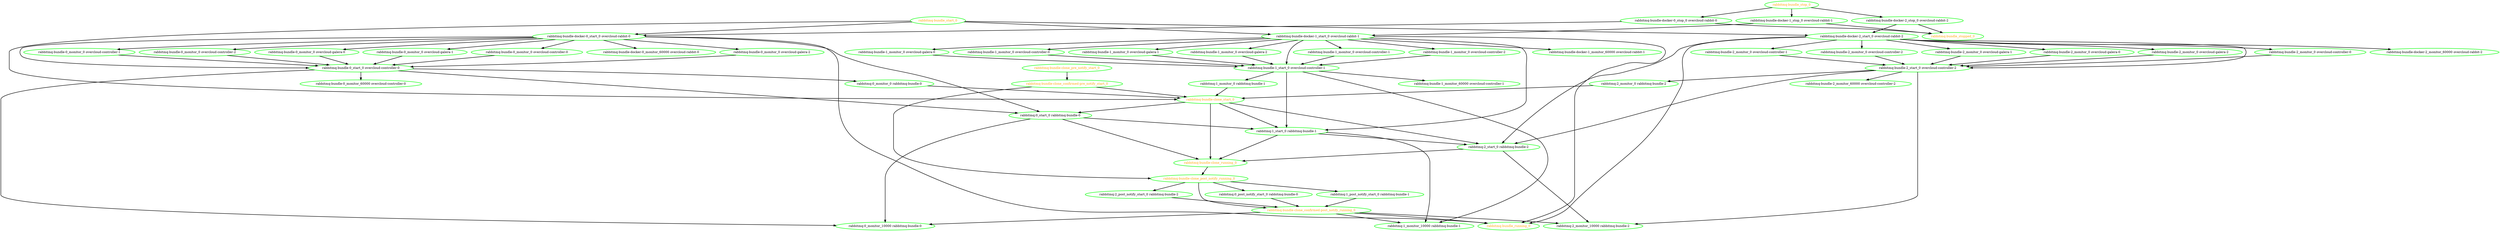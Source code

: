 digraph "g" {
"rabbitmq-bundle-0_monitor_0 overcloud-controller-0" -> "rabbitmq-bundle-0_start_0 overcloud-controller-0" [ style = bold]
"rabbitmq-bundle-0_monitor_0 overcloud-controller-0" [ style=bold color="green" fontcolor="black"]
"rabbitmq-bundle-0_monitor_0 overcloud-controller-1" -> "rabbitmq-bundle-0_start_0 overcloud-controller-0" [ style = bold]
"rabbitmq-bundle-0_monitor_0 overcloud-controller-1" [ style=bold color="green" fontcolor="black"]
"rabbitmq-bundle-0_monitor_0 overcloud-controller-2" -> "rabbitmq-bundle-0_start_0 overcloud-controller-0" [ style = bold]
"rabbitmq-bundle-0_monitor_0 overcloud-controller-2" [ style=bold color="green" fontcolor="black"]
"rabbitmq-bundle-0_monitor_0 overcloud-galera-0" -> "rabbitmq-bundle-0_start_0 overcloud-controller-0" [ style = bold]
"rabbitmq-bundle-0_monitor_0 overcloud-galera-0" [ style=bold color="green" fontcolor="black"]
"rabbitmq-bundle-0_monitor_0 overcloud-galera-1" -> "rabbitmq-bundle-0_start_0 overcloud-controller-0" [ style = bold]
"rabbitmq-bundle-0_monitor_0 overcloud-galera-1" [ style=bold color="green" fontcolor="black"]
"rabbitmq-bundle-0_monitor_0 overcloud-galera-2" -> "rabbitmq-bundle-0_start_0 overcloud-controller-0" [ style = bold]
"rabbitmq-bundle-0_monitor_0 overcloud-galera-2" [ style=bold color="green" fontcolor="black"]
"rabbitmq-bundle-0_monitor_60000 overcloud-controller-0" [ style=bold color="green" fontcolor="black"]
"rabbitmq-bundle-0_start_0 overcloud-controller-0" -> "rabbitmq-bundle-0_monitor_60000 overcloud-controller-0" [ style = bold]
"rabbitmq-bundle-0_start_0 overcloud-controller-0" -> "rabbitmq:0_monitor_0 rabbitmq-bundle-0" [ style = bold]
"rabbitmq-bundle-0_start_0 overcloud-controller-0" -> "rabbitmq:0_monitor_10000 rabbitmq-bundle-0" [ style = bold]
"rabbitmq-bundle-0_start_0 overcloud-controller-0" -> "rabbitmq:0_start_0 rabbitmq-bundle-0" [ style = bold]
"rabbitmq-bundle-0_start_0 overcloud-controller-0" [ style=bold color="green" fontcolor="black"]
"rabbitmq-bundle-1_monitor_0 overcloud-controller-0" -> "rabbitmq-bundle-1_start_0 overcloud-controller-1" [ style = bold]
"rabbitmq-bundle-1_monitor_0 overcloud-controller-0" [ style=bold color="green" fontcolor="black"]
"rabbitmq-bundle-1_monitor_0 overcloud-controller-1" -> "rabbitmq-bundle-1_start_0 overcloud-controller-1" [ style = bold]
"rabbitmq-bundle-1_monitor_0 overcloud-controller-1" [ style=bold color="green" fontcolor="black"]
"rabbitmq-bundle-1_monitor_0 overcloud-controller-2" -> "rabbitmq-bundle-1_start_0 overcloud-controller-1" [ style = bold]
"rabbitmq-bundle-1_monitor_0 overcloud-controller-2" [ style=bold color="green" fontcolor="black"]
"rabbitmq-bundle-1_monitor_0 overcloud-galera-0" -> "rabbitmq-bundle-1_start_0 overcloud-controller-1" [ style = bold]
"rabbitmq-bundle-1_monitor_0 overcloud-galera-0" [ style=bold color="green" fontcolor="black"]
"rabbitmq-bundle-1_monitor_0 overcloud-galera-1" -> "rabbitmq-bundle-1_start_0 overcloud-controller-1" [ style = bold]
"rabbitmq-bundle-1_monitor_0 overcloud-galera-1" [ style=bold color="green" fontcolor="black"]
"rabbitmq-bundle-1_monitor_0 overcloud-galera-2" -> "rabbitmq-bundle-1_start_0 overcloud-controller-1" [ style = bold]
"rabbitmq-bundle-1_monitor_0 overcloud-galera-2" [ style=bold color="green" fontcolor="black"]
"rabbitmq-bundle-1_monitor_60000 overcloud-controller-1" [ style=bold color="green" fontcolor="black"]
"rabbitmq-bundle-1_start_0 overcloud-controller-1" -> "rabbitmq-bundle-1_monitor_60000 overcloud-controller-1" [ style = bold]
"rabbitmq-bundle-1_start_0 overcloud-controller-1" -> "rabbitmq:1_monitor_0 rabbitmq-bundle-1" [ style = bold]
"rabbitmq-bundle-1_start_0 overcloud-controller-1" -> "rabbitmq:1_monitor_10000 rabbitmq-bundle-1" [ style = bold]
"rabbitmq-bundle-1_start_0 overcloud-controller-1" -> "rabbitmq:1_start_0 rabbitmq-bundle-1" [ style = bold]
"rabbitmq-bundle-1_start_0 overcloud-controller-1" [ style=bold color="green" fontcolor="black"]
"rabbitmq-bundle-2_monitor_0 overcloud-controller-0" -> "rabbitmq-bundle-2_start_0 overcloud-controller-2" [ style = bold]
"rabbitmq-bundle-2_monitor_0 overcloud-controller-0" [ style=bold color="green" fontcolor="black"]
"rabbitmq-bundle-2_monitor_0 overcloud-controller-1" -> "rabbitmq-bundle-2_start_0 overcloud-controller-2" [ style = bold]
"rabbitmq-bundle-2_monitor_0 overcloud-controller-1" [ style=bold color="green" fontcolor="black"]
"rabbitmq-bundle-2_monitor_0 overcloud-controller-2" -> "rabbitmq-bundle-2_start_0 overcloud-controller-2" [ style = bold]
"rabbitmq-bundle-2_monitor_0 overcloud-controller-2" [ style=bold color="green" fontcolor="black"]
"rabbitmq-bundle-2_monitor_0 overcloud-galera-0" -> "rabbitmq-bundle-2_start_0 overcloud-controller-2" [ style = bold]
"rabbitmq-bundle-2_monitor_0 overcloud-galera-0" [ style=bold color="green" fontcolor="black"]
"rabbitmq-bundle-2_monitor_0 overcloud-galera-1" -> "rabbitmq-bundle-2_start_0 overcloud-controller-2" [ style = bold]
"rabbitmq-bundle-2_monitor_0 overcloud-galera-1" [ style=bold color="green" fontcolor="black"]
"rabbitmq-bundle-2_monitor_0 overcloud-galera-2" -> "rabbitmq-bundle-2_start_0 overcloud-controller-2" [ style = bold]
"rabbitmq-bundle-2_monitor_0 overcloud-galera-2" [ style=bold color="green" fontcolor="black"]
"rabbitmq-bundle-2_monitor_60000 overcloud-controller-2" [ style=bold color="green" fontcolor="black"]
"rabbitmq-bundle-2_start_0 overcloud-controller-2" -> "rabbitmq-bundle-2_monitor_60000 overcloud-controller-2" [ style = bold]
"rabbitmq-bundle-2_start_0 overcloud-controller-2" -> "rabbitmq:2_monitor_0 rabbitmq-bundle-2" [ style = bold]
"rabbitmq-bundle-2_start_0 overcloud-controller-2" -> "rabbitmq:2_monitor_10000 rabbitmq-bundle-2" [ style = bold]
"rabbitmq-bundle-2_start_0 overcloud-controller-2" -> "rabbitmq:2_start_0 rabbitmq-bundle-2" [ style = bold]
"rabbitmq-bundle-2_start_0 overcloud-controller-2" [ style=bold color="green" fontcolor="black"]
"rabbitmq-bundle-clone_confirmed-post_notify_running_0" -> "rabbitmq-bundle_running_0" [ style = bold]
"rabbitmq-bundle-clone_confirmed-post_notify_running_0" -> "rabbitmq:0_monitor_10000 rabbitmq-bundle-0" [ style = bold]
"rabbitmq-bundle-clone_confirmed-post_notify_running_0" -> "rabbitmq:1_monitor_10000 rabbitmq-bundle-1" [ style = bold]
"rabbitmq-bundle-clone_confirmed-post_notify_running_0" -> "rabbitmq:2_monitor_10000 rabbitmq-bundle-2" [ style = bold]
"rabbitmq-bundle-clone_confirmed-post_notify_running_0" [ style=bold color="green" fontcolor="orange"]
"rabbitmq-bundle-clone_confirmed-pre_notify_start_0" -> "rabbitmq-bundle-clone_post_notify_running_0" [ style = bold]
"rabbitmq-bundle-clone_confirmed-pre_notify_start_0" -> "rabbitmq-bundle-clone_start_0" [ style = bold]
"rabbitmq-bundle-clone_confirmed-pre_notify_start_0" [ style=bold color="green" fontcolor="orange"]
"rabbitmq-bundle-clone_post_notify_running_0" -> "rabbitmq-bundle-clone_confirmed-post_notify_running_0" [ style = bold]
"rabbitmq-bundle-clone_post_notify_running_0" -> "rabbitmq:0_post_notify_start_0 rabbitmq-bundle-0" [ style = bold]
"rabbitmq-bundle-clone_post_notify_running_0" -> "rabbitmq:1_post_notify_start_0 rabbitmq-bundle-1" [ style = bold]
"rabbitmq-bundle-clone_post_notify_running_0" -> "rabbitmq:2_post_notify_start_0 rabbitmq-bundle-2" [ style = bold]
"rabbitmq-bundle-clone_post_notify_running_0" [ style=bold color="green" fontcolor="orange"]
"rabbitmq-bundle-clone_pre_notify_start_0" -> "rabbitmq-bundle-clone_confirmed-pre_notify_start_0" [ style = bold]
"rabbitmq-bundle-clone_pre_notify_start_0" [ style=bold color="green" fontcolor="orange"]
"rabbitmq-bundle-clone_running_0" -> "rabbitmq-bundle-clone_post_notify_running_0" [ style = bold]
"rabbitmq-bundle-clone_running_0" [ style=bold color="green" fontcolor="orange"]
"rabbitmq-bundle-clone_start_0" -> "rabbitmq-bundle-clone_running_0" [ style = bold]
"rabbitmq-bundle-clone_start_0" -> "rabbitmq:0_start_0 rabbitmq-bundle-0" [ style = bold]
"rabbitmq-bundle-clone_start_0" -> "rabbitmq:1_start_0 rabbitmq-bundle-1" [ style = bold]
"rabbitmq-bundle-clone_start_0" -> "rabbitmq:2_start_0 rabbitmq-bundle-2" [ style = bold]
"rabbitmq-bundle-clone_start_0" [ style=bold color="green" fontcolor="orange"]
"rabbitmq-bundle-docker-0_monitor_60000 overcloud-rabbit-0" [ style=bold color="green" fontcolor="black"]
"rabbitmq-bundle-docker-0_start_0 overcloud-rabbit-0" -> "rabbitmq-bundle-0_monitor_0 overcloud-controller-0" [ style = bold]
"rabbitmq-bundle-docker-0_start_0 overcloud-rabbit-0" -> "rabbitmq-bundle-0_monitor_0 overcloud-controller-1" [ style = bold]
"rabbitmq-bundle-docker-0_start_0 overcloud-rabbit-0" -> "rabbitmq-bundle-0_monitor_0 overcloud-controller-2" [ style = bold]
"rabbitmq-bundle-docker-0_start_0 overcloud-rabbit-0" -> "rabbitmq-bundle-0_monitor_0 overcloud-galera-0" [ style = bold]
"rabbitmq-bundle-docker-0_start_0 overcloud-rabbit-0" -> "rabbitmq-bundle-0_monitor_0 overcloud-galera-1" [ style = bold]
"rabbitmq-bundle-docker-0_start_0 overcloud-rabbit-0" -> "rabbitmq-bundle-0_monitor_0 overcloud-galera-2" [ style = bold]
"rabbitmq-bundle-docker-0_start_0 overcloud-rabbit-0" -> "rabbitmq-bundle-0_start_0 overcloud-controller-0" [ style = bold]
"rabbitmq-bundle-docker-0_start_0 overcloud-rabbit-0" -> "rabbitmq-bundle-docker-0_monitor_60000 overcloud-rabbit-0" [ style = bold]
"rabbitmq-bundle-docker-0_start_0 overcloud-rabbit-0" -> "rabbitmq-bundle_running_0" [ style = bold]
"rabbitmq-bundle-docker-0_start_0 overcloud-rabbit-0" -> "rabbitmq:0_start_0 rabbitmq-bundle-0" [ style = bold]
"rabbitmq-bundle-docker-0_start_0 overcloud-rabbit-0" [ style=bold color="green" fontcolor="black"]
"rabbitmq-bundle-docker-0_stop_0 overcloud-rabbit-0" -> "rabbitmq-bundle-docker-0_start_0 overcloud-rabbit-0" [ style = bold]
"rabbitmq-bundle-docker-0_stop_0 overcloud-rabbit-0" -> "rabbitmq-bundle_stopped_0" [ style = bold]
"rabbitmq-bundle-docker-0_stop_0 overcloud-rabbit-0" [ style=bold color="green" fontcolor="black"]
"rabbitmq-bundle-docker-1_monitor_60000 overcloud-rabbit-1" [ style=bold color="green" fontcolor="black"]
"rabbitmq-bundle-docker-1_start_0 overcloud-rabbit-1" -> "rabbitmq-bundle-1_monitor_0 overcloud-controller-0" [ style = bold]
"rabbitmq-bundle-docker-1_start_0 overcloud-rabbit-1" -> "rabbitmq-bundle-1_monitor_0 overcloud-controller-1" [ style = bold]
"rabbitmq-bundle-docker-1_start_0 overcloud-rabbit-1" -> "rabbitmq-bundle-1_monitor_0 overcloud-controller-2" [ style = bold]
"rabbitmq-bundle-docker-1_start_0 overcloud-rabbit-1" -> "rabbitmq-bundle-1_monitor_0 overcloud-galera-0" [ style = bold]
"rabbitmq-bundle-docker-1_start_0 overcloud-rabbit-1" -> "rabbitmq-bundle-1_monitor_0 overcloud-galera-1" [ style = bold]
"rabbitmq-bundle-docker-1_start_0 overcloud-rabbit-1" -> "rabbitmq-bundle-1_monitor_0 overcloud-galera-2" [ style = bold]
"rabbitmq-bundle-docker-1_start_0 overcloud-rabbit-1" -> "rabbitmq-bundle-1_start_0 overcloud-controller-1" [ style = bold]
"rabbitmq-bundle-docker-1_start_0 overcloud-rabbit-1" -> "rabbitmq-bundle-docker-1_monitor_60000 overcloud-rabbit-1" [ style = bold]
"rabbitmq-bundle-docker-1_start_0 overcloud-rabbit-1" -> "rabbitmq-bundle_running_0" [ style = bold]
"rabbitmq-bundle-docker-1_start_0 overcloud-rabbit-1" -> "rabbitmq:1_start_0 rabbitmq-bundle-1" [ style = bold]
"rabbitmq-bundle-docker-1_start_0 overcloud-rabbit-1" [ style=bold color="green" fontcolor="black"]
"rabbitmq-bundle-docker-1_stop_0 overcloud-rabbit-1" -> "rabbitmq-bundle-docker-1_start_0 overcloud-rabbit-1" [ style = bold]
"rabbitmq-bundle-docker-1_stop_0 overcloud-rabbit-1" -> "rabbitmq-bundle_stopped_0" [ style = bold]
"rabbitmq-bundle-docker-1_stop_0 overcloud-rabbit-1" [ style=bold color="green" fontcolor="black"]
"rabbitmq-bundle-docker-2_monitor_60000 overcloud-rabbit-2" [ style=bold color="green" fontcolor="black"]
"rabbitmq-bundle-docker-2_start_0 overcloud-rabbit-2" -> "rabbitmq-bundle-2_monitor_0 overcloud-controller-0" [ style = bold]
"rabbitmq-bundle-docker-2_start_0 overcloud-rabbit-2" -> "rabbitmq-bundle-2_monitor_0 overcloud-controller-1" [ style = bold]
"rabbitmq-bundle-docker-2_start_0 overcloud-rabbit-2" -> "rabbitmq-bundle-2_monitor_0 overcloud-controller-2" [ style = bold]
"rabbitmq-bundle-docker-2_start_0 overcloud-rabbit-2" -> "rabbitmq-bundle-2_monitor_0 overcloud-galera-0" [ style = bold]
"rabbitmq-bundle-docker-2_start_0 overcloud-rabbit-2" -> "rabbitmq-bundle-2_monitor_0 overcloud-galera-1" [ style = bold]
"rabbitmq-bundle-docker-2_start_0 overcloud-rabbit-2" -> "rabbitmq-bundle-2_monitor_0 overcloud-galera-2" [ style = bold]
"rabbitmq-bundle-docker-2_start_0 overcloud-rabbit-2" -> "rabbitmq-bundle-2_start_0 overcloud-controller-2" [ style = bold]
"rabbitmq-bundle-docker-2_start_0 overcloud-rabbit-2" -> "rabbitmq-bundle-docker-2_monitor_60000 overcloud-rabbit-2" [ style = bold]
"rabbitmq-bundle-docker-2_start_0 overcloud-rabbit-2" -> "rabbitmq-bundle_running_0" [ style = bold]
"rabbitmq-bundle-docker-2_start_0 overcloud-rabbit-2" -> "rabbitmq:2_start_0 rabbitmq-bundle-2" [ style = bold]
"rabbitmq-bundle-docker-2_start_0 overcloud-rabbit-2" [ style=bold color="green" fontcolor="black"]
"rabbitmq-bundle-docker-2_stop_0 overcloud-rabbit-2" -> "rabbitmq-bundle-docker-2_start_0 overcloud-rabbit-2" [ style = bold]
"rabbitmq-bundle-docker-2_stop_0 overcloud-rabbit-2" -> "rabbitmq-bundle_stopped_0" [ style = bold]
"rabbitmq-bundle-docker-2_stop_0 overcloud-rabbit-2" [ style=bold color="green" fontcolor="black"]
"rabbitmq-bundle_running_0" [ style=bold color="green" fontcolor="orange"]
"rabbitmq-bundle_start_0" -> "rabbitmq-bundle-clone_start_0" [ style = bold]
"rabbitmq-bundle_start_0" -> "rabbitmq-bundle-docker-0_start_0 overcloud-rabbit-0" [ style = bold]
"rabbitmq-bundle_start_0" -> "rabbitmq-bundle-docker-1_start_0 overcloud-rabbit-1" [ style = bold]
"rabbitmq-bundle_start_0" -> "rabbitmq-bundle-docker-2_start_0 overcloud-rabbit-2" [ style = bold]
"rabbitmq-bundle_start_0" [ style=bold color="green" fontcolor="orange"]
"rabbitmq-bundle_stop_0" -> "rabbitmq-bundle-docker-0_stop_0 overcloud-rabbit-0" [ style = bold]
"rabbitmq-bundle_stop_0" -> "rabbitmq-bundle-docker-1_stop_0 overcloud-rabbit-1" [ style = bold]
"rabbitmq-bundle_stop_0" -> "rabbitmq-bundle-docker-2_stop_0 overcloud-rabbit-2" [ style = bold]
"rabbitmq-bundle_stop_0" [ style=bold color="green" fontcolor="orange"]
"rabbitmq-bundle_stopped_0" [ style=bold color="green" fontcolor="orange"]
"rabbitmq:0_monitor_0 rabbitmq-bundle-0" -> "rabbitmq-bundle-clone_start_0" [ style = bold]
"rabbitmq:0_monitor_0 rabbitmq-bundle-0" [ style=bold color="green" fontcolor="black"]
"rabbitmq:0_monitor_10000 rabbitmq-bundle-0" [ style=bold color="green" fontcolor="black"]
"rabbitmq:0_post_notify_start_0 rabbitmq-bundle-0" -> "rabbitmq-bundle-clone_confirmed-post_notify_running_0" [ style = bold]
"rabbitmq:0_post_notify_start_0 rabbitmq-bundle-0" [ style=bold color="green" fontcolor="black"]
"rabbitmq:0_start_0 rabbitmq-bundle-0" -> "rabbitmq-bundle-clone_running_0" [ style = bold]
"rabbitmq:0_start_0 rabbitmq-bundle-0" -> "rabbitmq:0_monitor_10000 rabbitmq-bundle-0" [ style = bold]
"rabbitmq:0_start_0 rabbitmq-bundle-0" -> "rabbitmq:1_start_0 rabbitmq-bundle-1" [ style = bold]
"rabbitmq:0_start_0 rabbitmq-bundle-0" [ style=bold color="green" fontcolor="black"]
"rabbitmq:1_monitor_0 rabbitmq-bundle-1" -> "rabbitmq-bundle-clone_start_0" [ style = bold]
"rabbitmq:1_monitor_0 rabbitmq-bundle-1" [ style=bold color="green" fontcolor="black"]
"rabbitmq:1_monitor_10000 rabbitmq-bundle-1" [ style=bold color="green" fontcolor="black"]
"rabbitmq:1_post_notify_start_0 rabbitmq-bundle-1" -> "rabbitmq-bundle-clone_confirmed-post_notify_running_0" [ style = bold]
"rabbitmq:1_post_notify_start_0 rabbitmq-bundle-1" [ style=bold color="green" fontcolor="black"]
"rabbitmq:1_start_0 rabbitmq-bundle-1" -> "rabbitmq-bundle-clone_running_0" [ style = bold]
"rabbitmq:1_start_0 rabbitmq-bundle-1" -> "rabbitmq:1_monitor_10000 rabbitmq-bundle-1" [ style = bold]
"rabbitmq:1_start_0 rabbitmq-bundle-1" -> "rabbitmq:2_start_0 rabbitmq-bundle-2" [ style = bold]
"rabbitmq:1_start_0 rabbitmq-bundle-1" [ style=bold color="green" fontcolor="black"]
"rabbitmq:2_monitor_0 rabbitmq-bundle-2" -> "rabbitmq-bundle-clone_start_0" [ style = bold]
"rabbitmq:2_monitor_0 rabbitmq-bundle-2" [ style=bold color="green" fontcolor="black"]
"rabbitmq:2_monitor_10000 rabbitmq-bundle-2" [ style=bold color="green" fontcolor="black"]
"rabbitmq:2_post_notify_start_0 rabbitmq-bundle-2" -> "rabbitmq-bundle-clone_confirmed-post_notify_running_0" [ style = bold]
"rabbitmq:2_post_notify_start_0 rabbitmq-bundle-2" [ style=bold color="green" fontcolor="black"]
"rabbitmq:2_start_0 rabbitmq-bundle-2" -> "rabbitmq-bundle-clone_running_0" [ style = bold]
"rabbitmq:2_start_0 rabbitmq-bundle-2" -> "rabbitmq:2_monitor_10000 rabbitmq-bundle-2" [ style = bold]
"rabbitmq:2_start_0 rabbitmq-bundle-2" [ style=bold color="green" fontcolor="black"]
}
